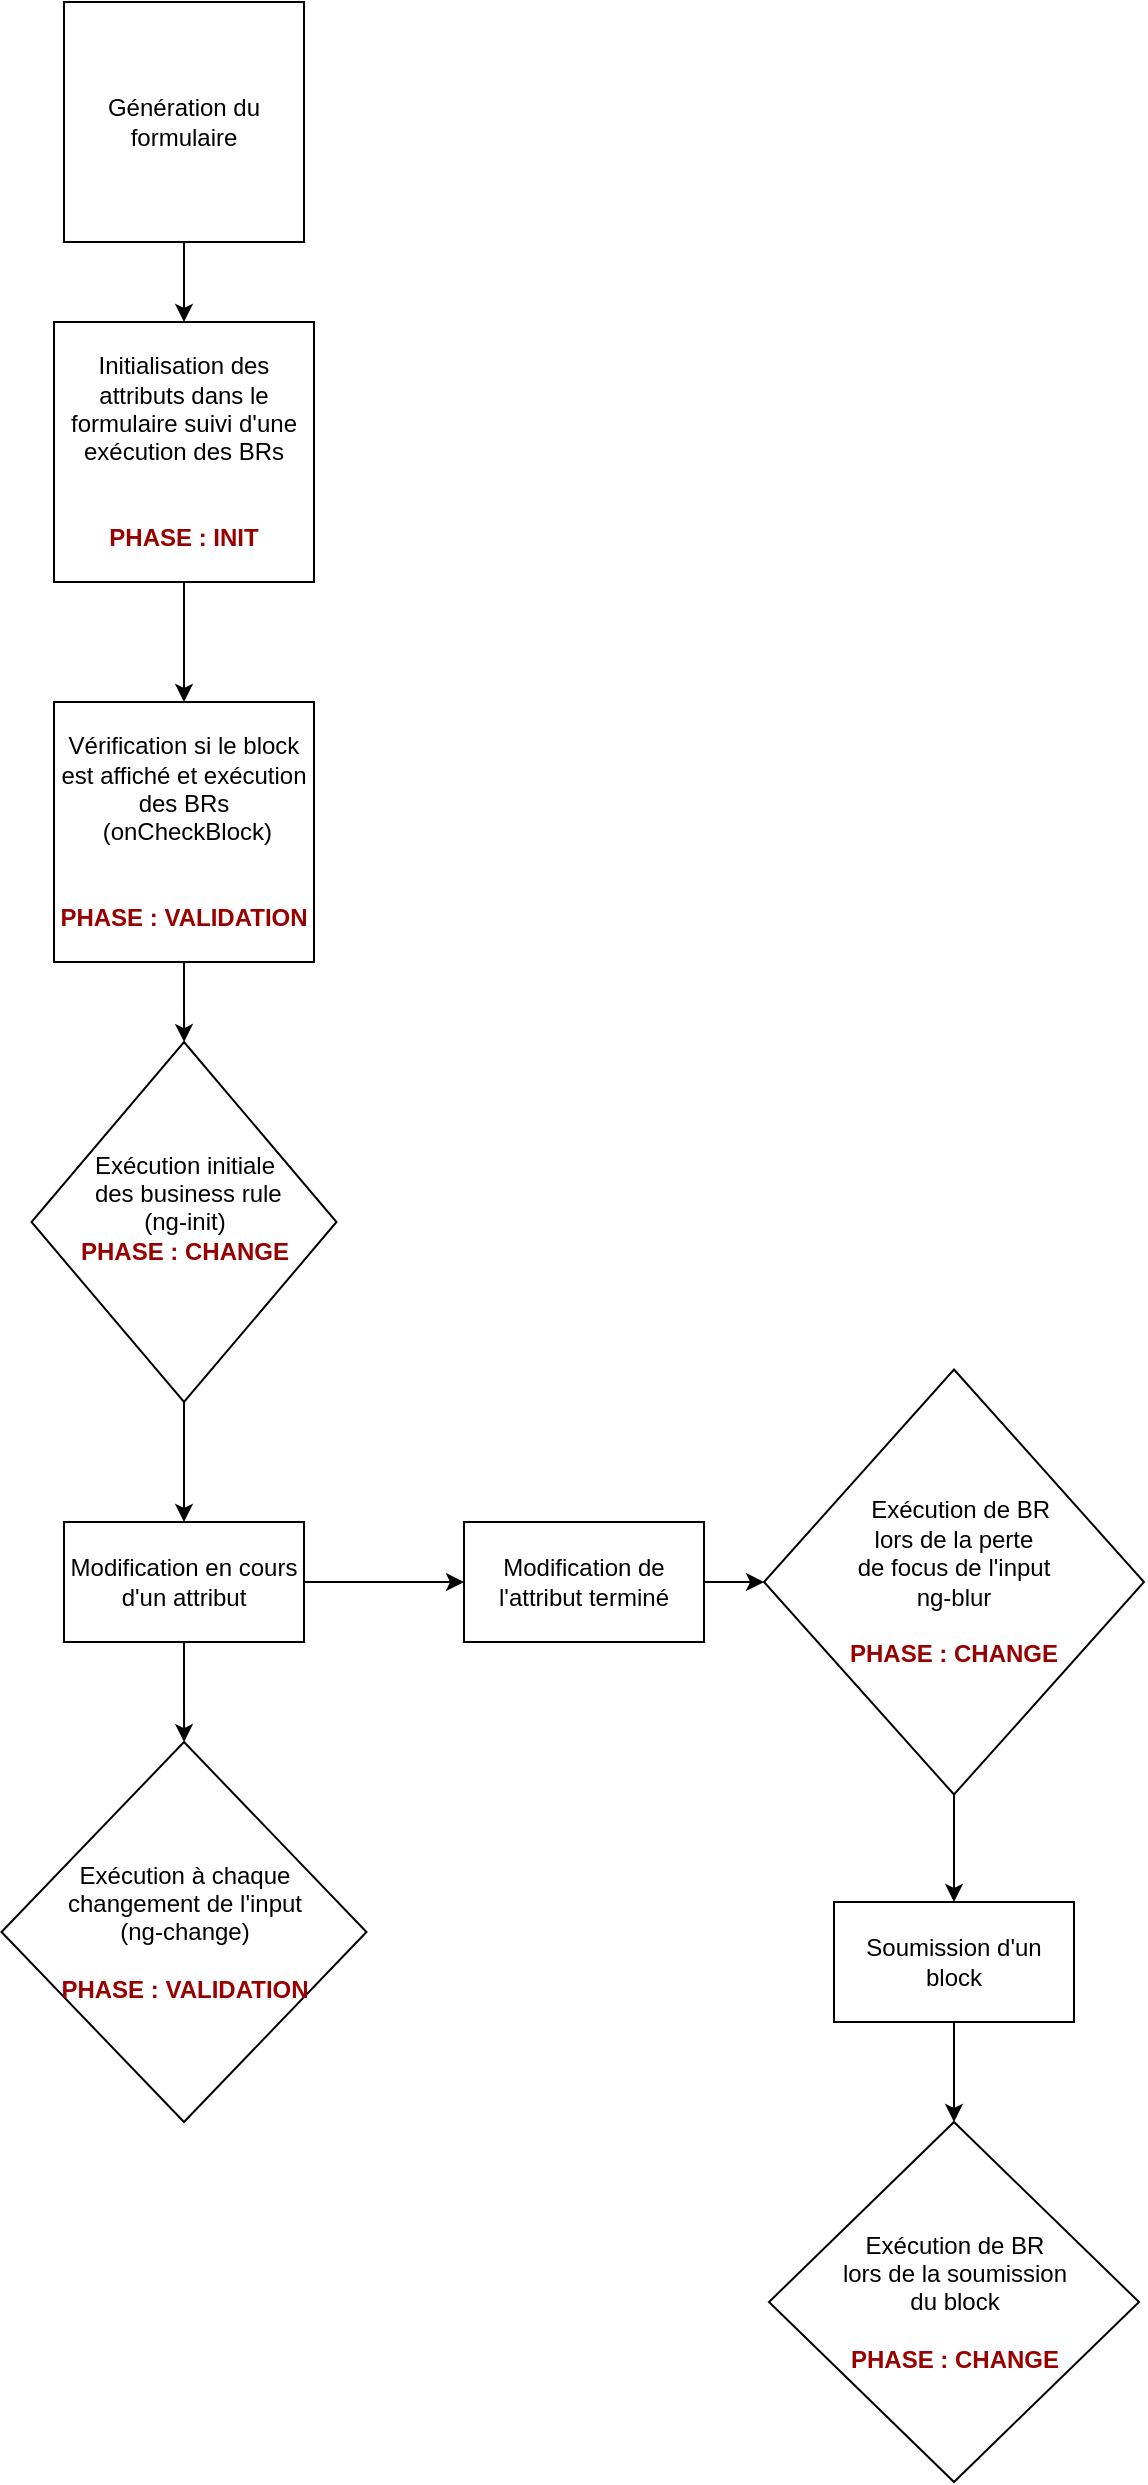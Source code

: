 <mxfile version="20.8.13" type="github">
  <diagram id="prtHgNgQTEPvFCAcTncT" name="Page-1">
    <mxGraphModel dx="1050" dy="549" grid="1" gridSize="10" guides="1" tooltips="1" connect="1" arrows="1" fold="1" page="1" pageScale="1" pageWidth="827" pageHeight="1169" math="0" shadow="0">
      <root>
        <mxCell id="0" />
        <mxCell id="1" parent="0" />
        <mxCell id="dDt2gNIv2R4sC2URoS2b-1" value="Génération du formulaire" style="whiteSpace=wrap;html=1;aspect=fixed;" vertex="1" parent="1">
          <mxGeometry x="120" y="10" width="120" height="120" as="geometry" />
        </mxCell>
        <mxCell id="dDt2gNIv2R4sC2URoS2b-2" value="" style="endArrow=classic;html=1;rounded=0;exitX=0.5;exitY=1;exitDx=0;exitDy=0;" edge="1" parent="1" source="dDt2gNIv2R4sC2URoS2b-1" target="dDt2gNIv2R4sC2URoS2b-4">
          <mxGeometry width="50" height="50" relative="1" as="geometry">
            <mxPoint x="390" y="300" as="sourcePoint" />
            <mxPoint x="240" y="110" as="targetPoint" />
          </mxGeometry>
        </mxCell>
        <mxCell id="dDt2gNIv2R4sC2URoS2b-4" value="Initialisation des attributs dans le formulaire suivi d&#39;une exécution des BRs&lt;br&gt;&lt;br&gt;&lt;br&gt;&lt;b&gt;&lt;font color=&quot;#990000&quot;&gt;PHASE : INIT&lt;/font&gt;&lt;/b&gt;" style="whiteSpace=wrap;html=1;aspect=fixed;" vertex="1" parent="1">
          <mxGeometry x="115" y="170" width="130" height="130" as="geometry" />
        </mxCell>
        <mxCell id="dDt2gNIv2R4sC2URoS2b-9" value="" style="edgeStyle=orthogonalEdgeStyle;rounded=0;orthogonalLoop=1;jettySize=auto;html=1;fontColor=#990000;" edge="1" parent="1" source="dDt2gNIv2R4sC2URoS2b-5" target="dDt2gNIv2R4sC2URoS2b-8">
          <mxGeometry relative="1" as="geometry" />
        </mxCell>
        <mxCell id="dDt2gNIv2R4sC2URoS2b-5" value="Vérification si le block est affiché et exécution des BRs&lt;br&gt;&amp;nbsp;(onCheckBlock)&lt;br&gt;&lt;br&gt;&lt;br&gt;&lt;font color=&quot;#990000&quot;&gt;&lt;b&gt;PHASE : VALIDATION&lt;/b&gt;&lt;/font&gt;" style="whiteSpace=wrap;html=1;" vertex="1" parent="1">
          <mxGeometry x="115" y="360" width="130" height="130" as="geometry" />
        </mxCell>
        <mxCell id="dDt2gNIv2R4sC2URoS2b-6" value="" style="endArrow=classic;html=1;rounded=0;fontColor=#990000;entryX=0.5;entryY=0;entryDx=0;entryDy=0;exitX=0.5;exitY=1;exitDx=0;exitDy=0;" edge="1" parent="1" source="dDt2gNIv2R4sC2URoS2b-4" target="dDt2gNIv2R4sC2URoS2b-5">
          <mxGeometry width="50" height="50" relative="1" as="geometry">
            <mxPoint x="455" y="245" as="sourcePoint" />
            <mxPoint x="440" y="200" as="targetPoint" />
          </mxGeometry>
        </mxCell>
        <mxCell id="dDt2gNIv2R4sC2URoS2b-11" style="edgeStyle=orthogonalEdgeStyle;rounded=0;orthogonalLoop=1;jettySize=auto;html=1;exitX=0.5;exitY=1;exitDx=0;exitDy=0;entryX=0.5;entryY=0;entryDx=0;entryDy=0;fontColor=#000000;" edge="1" parent="1" source="dDt2gNIv2R4sC2URoS2b-8" target="dDt2gNIv2R4sC2URoS2b-10">
          <mxGeometry relative="1" as="geometry" />
        </mxCell>
        <mxCell id="dDt2gNIv2R4sC2URoS2b-8" value="Exécution initiale&lt;br&gt;&amp;nbsp;des business rule&lt;br&gt;(ng-init)&lt;br&gt;&lt;font color=&quot;#990000&quot;&gt;&lt;b&gt;PHASE :&amp;nbsp;CHANGE&lt;/b&gt;&lt;/font&gt;&lt;br&gt;&amp;nbsp;" style="rhombus;whiteSpace=wrap;html=1;" vertex="1" parent="1">
          <mxGeometry x="103.75" y="530" width="152.5" height="180" as="geometry" />
        </mxCell>
        <mxCell id="dDt2gNIv2R4sC2URoS2b-13" value="" style="edgeStyle=orthogonalEdgeStyle;rounded=0;orthogonalLoop=1;jettySize=auto;html=1;fontColor=#000000;" edge="1" parent="1" source="dDt2gNIv2R4sC2URoS2b-10" target="dDt2gNIv2R4sC2URoS2b-12">
          <mxGeometry relative="1" as="geometry" />
        </mxCell>
        <mxCell id="dDt2gNIv2R4sC2URoS2b-15" value="" style="edgeStyle=orthogonalEdgeStyle;rounded=0;orthogonalLoop=1;jettySize=auto;html=1;fontColor=#990000;" edge="1" parent="1" source="dDt2gNIv2R4sC2URoS2b-10" target="dDt2gNIv2R4sC2URoS2b-14">
          <mxGeometry relative="1" as="geometry" />
        </mxCell>
        <mxCell id="dDt2gNIv2R4sC2URoS2b-10" value="&lt;font color=&quot;#000000&quot;&gt;Modification en cours d&#39;un attribut&lt;/font&gt;" style="whiteSpace=wrap;html=1;fontColor=#990000;" vertex="1" parent="1">
          <mxGeometry x="120" y="770" width="120" height="60" as="geometry" />
        </mxCell>
        <mxCell id="dDt2gNIv2R4sC2URoS2b-12" value="&lt;font color=&quot;#000000&quot;&gt;Exécution à chaque &lt;/font&gt;&lt;br&gt;&lt;font color=&quot;#000000&quot;&gt;changement de l&#39;input&lt;/font&gt;&lt;br&gt;&lt;font color=&quot;#000000&quot;&gt;(ng-change)&lt;/font&gt;&lt;br&gt;&lt;br&gt;&lt;b&gt;PHASE : VALIDATION&lt;/b&gt;" style="rhombus;whiteSpace=wrap;html=1;fontColor=#990000;" vertex="1" parent="1">
          <mxGeometry x="88.75" y="880" width="182.5" height="190" as="geometry" />
        </mxCell>
        <mxCell id="dDt2gNIv2R4sC2URoS2b-17" value="" style="edgeStyle=orthogonalEdgeStyle;rounded=0;orthogonalLoop=1;jettySize=auto;html=1;fontColor=#000000;" edge="1" parent="1" source="dDt2gNIv2R4sC2URoS2b-14" target="dDt2gNIv2R4sC2URoS2b-16">
          <mxGeometry relative="1" as="geometry" />
        </mxCell>
        <mxCell id="dDt2gNIv2R4sC2URoS2b-14" value="&lt;font color=&quot;#000000&quot;&gt;Modification de l&#39;attribut terminé&lt;/font&gt;" style="whiteSpace=wrap;html=1;fontColor=#990000;" vertex="1" parent="1">
          <mxGeometry x="320" y="770" width="120" height="60" as="geometry" />
        </mxCell>
        <mxCell id="dDt2gNIv2R4sC2URoS2b-19" value="" style="edgeStyle=orthogonalEdgeStyle;rounded=0;orthogonalLoop=1;jettySize=auto;html=1;fontColor=#990000;" edge="1" parent="1" source="dDt2gNIv2R4sC2URoS2b-16" target="dDt2gNIv2R4sC2URoS2b-18">
          <mxGeometry relative="1" as="geometry" />
        </mxCell>
        <mxCell id="dDt2gNIv2R4sC2URoS2b-16" value="&lt;font color=&quot;#000000&quot;&gt;&amp;nbsp; Exécution de BR &lt;br&gt;lors de la perte &lt;br&gt;de focus de l&#39;input&lt;/font&gt;&lt;br&gt;&lt;font color=&quot;#000000&quot;&gt;ng-blur&lt;br&gt;&lt;/font&gt;&lt;br&gt;&lt;b&gt;PHASE : CHANGE&lt;/b&gt;" style="rhombus;whiteSpace=wrap;html=1;fontColor=#990000;" vertex="1" parent="1">
          <mxGeometry x="470" y="693.75" width="190" height="212.5" as="geometry" />
        </mxCell>
        <mxCell id="dDt2gNIv2R4sC2URoS2b-21" value="" style="edgeStyle=orthogonalEdgeStyle;rounded=0;orthogonalLoop=1;jettySize=auto;html=1;fontColor=#000000;" edge="1" parent="1" source="dDt2gNIv2R4sC2URoS2b-18" target="dDt2gNIv2R4sC2URoS2b-20">
          <mxGeometry relative="1" as="geometry" />
        </mxCell>
        <mxCell id="dDt2gNIv2R4sC2URoS2b-18" value="&lt;font color=&quot;#000000&quot;&gt;Soumission d&#39;un block&lt;/font&gt;" style="whiteSpace=wrap;html=1;fontColor=#990000;" vertex="1" parent="1">
          <mxGeometry x="505" y="960" width="120" height="60" as="geometry" />
        </mxCell>
        <mxCell id="dDt2gNIv2R4sC2URoS2b-20" value="&lt;font color=&quot;#000000&quot;&gt;Exécution&amp;nbsp;de BR&lt;/font&gt;&lt;br&gt;&lt;font color=&quot;#000000&quot;&gt;lors de la soumission&lt;/font&gt;&lt;br&gt;&lt;font color=&quot;#000000&quot;&gt;du block&lt;/font&gt;&lt;br&gt;&lt;br&gt;&lt;b&gt;PHASE : CHANGE&lt;/b&gt;" style="rhombus;whiteSpace=wrap;html=1;fontColor=#990000;" vertex="1" parent="1">
          <mxGeometry x="472.5" y="1070" width="185" height="180" as="geometry" />
        </mxCell>
      </root>
    </mxGraphModel>
  </diagram>
</mxfile>
